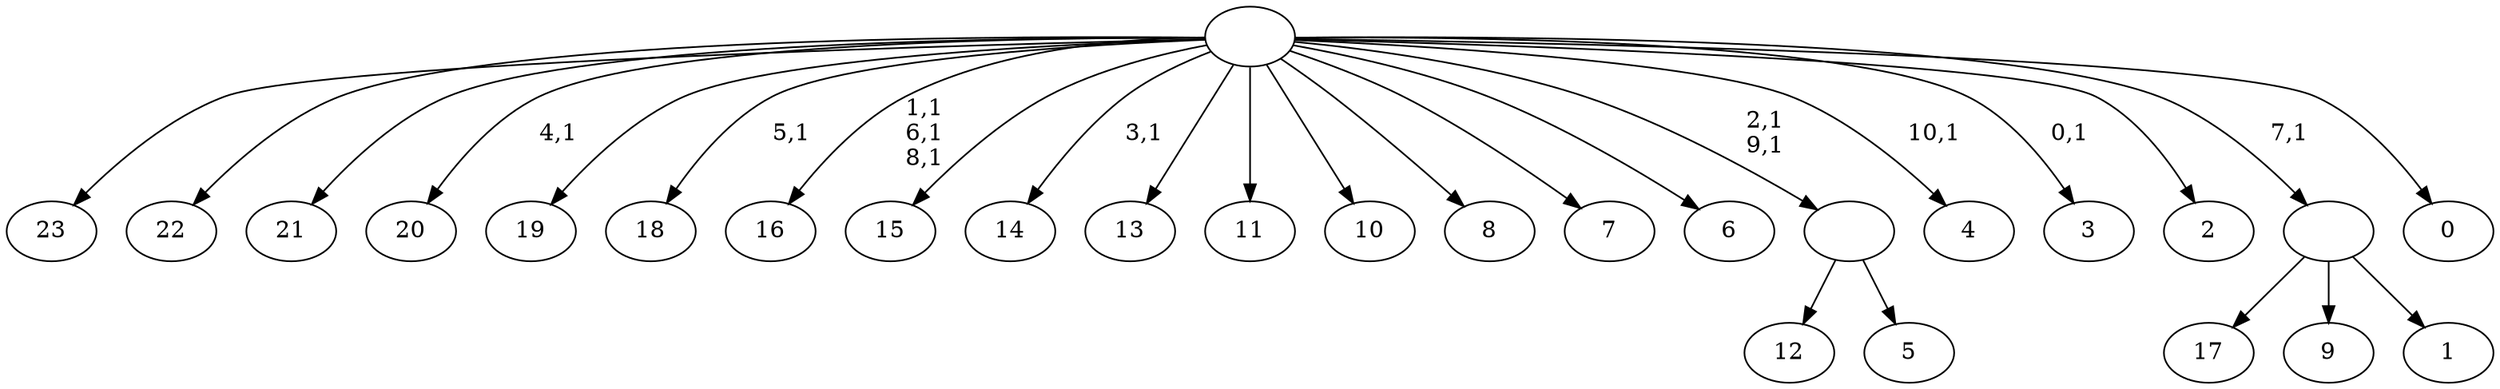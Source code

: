 digraph T {
	35 [label="23"]
	34 [label="22"]
	33 [label="21"]
	32 [label="20"]
	30 [label="19"]
	29 [label="18"]
	27 [label="17"]
	26 [label="16"]
	22 [label="15"]
	21 [label="14"]
	19 [label="13"]
	18 [label="12"]
	17 [label="11"]
	16 [label="10"]
	15 [label="9"]
	14 [label="8"]
	13 [label="7"]
	12 [label="6"]
	11 [label="5"]
	10 [label=""]
	8 [label="4"]
	6 [label="3"]
	4 [label="2"]
	3 [label="1"]
	2 [label=""]
	1 [label="0"]
	0 [label=""]
	10 -> 18 [label=""]
	10 -> 11 [label=""]
	2 -> 27 [label=""]
	2 -> 15 [label=""]
	2 -> 3 [label=""]
	0 -> 6 [label="0,1"]
	0 -> 8 [label="10,1"]
	0 -> 10 [label="2,1\n9,1"]
	0 -> 21 [label="3,1"]
	0 -> 26 [label="1,1\n6,1\n8,1"]
	0 -> 29 [label="5,1"]
	0 -> 32 [label="4,1"]
	0 -> 35 [label=""]
	0 -> 34 [label=""]
	0 -> 33 [label=""]
	0 -> 30 [label=""]
	0 -> 22 [label=""]
	0 -> 19 [label=""]
	0 -> 17 [label=""]
	0 -> 16 [label=""]
	0 -> 14 [label=""]
	0 -> 13 [label=""]
	0 -> 12 [label=""]
	0 -> 4 [label=""]
	0 -> 2 [label="7,1"]
	0 -> 1 [label=""]
}

